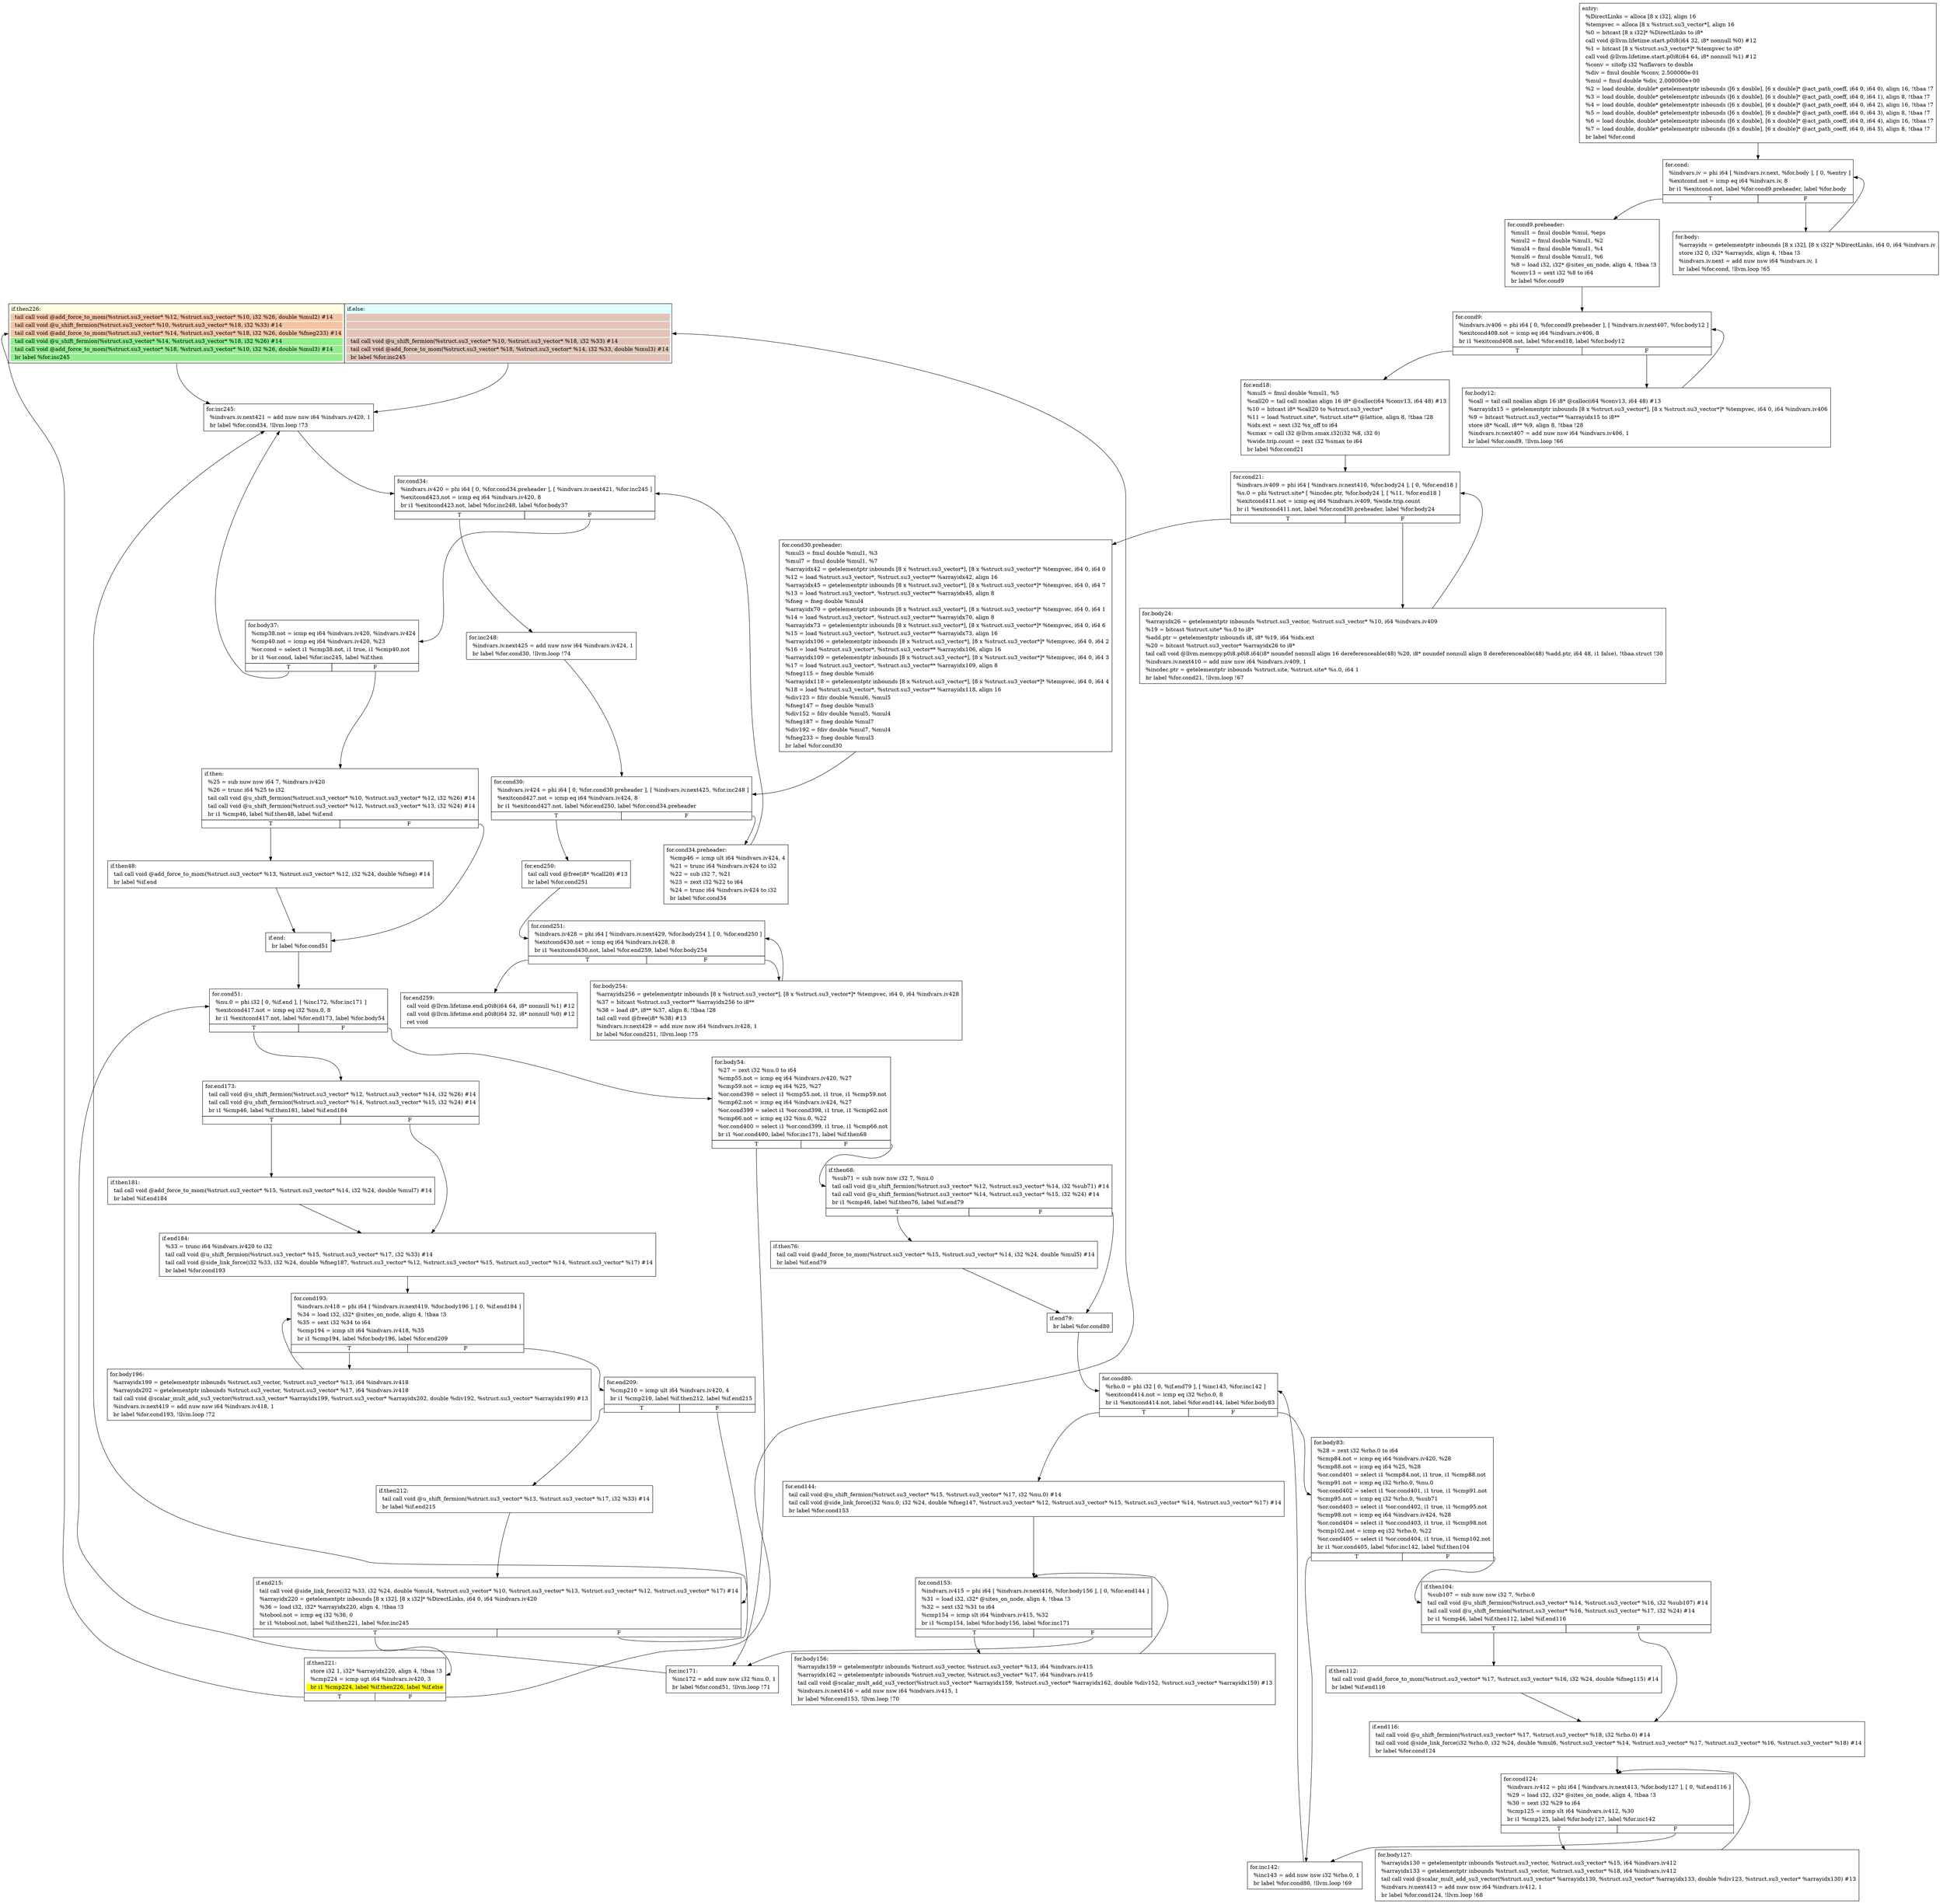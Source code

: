 digraph {
m_bb0 [shape = none, label  = <<table border="0" cellspacing="0">
<tr><td port="f1" border="1" colspan="2"><table bgcolor="LightYellow" border="0">
<tr><td align="left">if.then226:</td></tr>
<tr><td bgcolor="#e8765c70" align="left">  tail call void @add_force_to_mom(%struct.su3_vector* %12, %struct.su3_vector* %10, i32 %26, double %mul2) #14</td></tr>
<tr><td bgcolor="#e8765c70" align="left">  tail call void @u_shift_fermion(%struct.su3_vector* %10, %struct.su3_vector* %18, i32 %33) #14</td></tr>
<tr><td bgcolor="#e8765c70" align="left">  tail call void @add_force_to_mom(%struct.su3_vector* %14, %struct.su3_vector* %18, i32 %26, double %fneg233) #14</td></tr>
<tr><td bgcolor="lightgreen" align="left">  tail call void @u_shift_fermion(%struct.su3_vector* %14, %struct.su3_vector* %18, i32 %26) #14</td></tr>
<tr><td bgcolor="lightgreen" align="left">  tail call void @add_force_to_mom(%struct.su3_vector* %18, %struct.su3_vector* %10, i32 %26, double %mul3) #14</td></tr>
<tr><td bgcolor="lightgreen" align="left">  br label %for.inc245</td></tr>
</table>
</td>
<td port="f2" border="1" colspan="2"><table bgcolor="LightCyan" border="0">
<tr><td align="left">if.else:</td></tr>
<tr><td bgcolor="#e8765c70" align="left"> </td></tr>
<tr><td bgcolor="#e8765c70" align="left"> </td></tr>
<tr><td bgcolor="#e8765c70" align="left"> </td></tr>
<tr><td bgcolor="#e8765c70" align="left">  tail call void @u_shift_fermion(%struct.su3_vector* %10, %struct.su3_vector* %18, i32 %33) #14</td></tr>
<tr><td bgcolor="#e8765c70" align="left">  tail call void @add_force_to_mom(%struct.su3_vector* %18, %struct.su3_vector* %14, i32 %33, double %mul3) #14</td></tr>
<tr><td bgcolor="#e8765c70" align="left">  br label %for.inc245</td></tr>
</table>
</td></tr>
</table>> ]
f_bb0 [shape = none, label  = <<table  border="0" cellspacing="0">
<tr><td port="f" border="1"><table border="0">
<tr><td align="left">entry:</td></tr>
<tr><td align="left">  %DirectLinks = alloca [8 x i32], align 16</td></tr>
<tr><td align="left">  %tempvec = alloca [8 x %struct.su3_vector*], align 16</td></tr>
<tr><td align="left">  %0 = bitcast [8 x i32]* %DirectLinks to i8*</td></tr>
<tr><td align="left">  call void @llvm.lifetime.start.p0i8(i64 32, i8* nonnull %0) #12</td></tr>
<tr><td align="left">  %1 = bitcast [8 x %struct.su3_vector*]* %tempvec to i8*</td></tr>
<tr><td align="left">  call void @llvm.lifetime.start.p0i8(i64 64, i8* nonnull %1) #12</td></tr>
<tr><td align="left">  %conv = sitofp i32 %nflavors to double</td></tr>
<tr><td align="left">  %div = fmul double %conv, 2.500000e-01</td></tr>
<tr><td align="left">  %mul = fmul double %div, 2.000000e+00</td></tr>
<tr><td align="left">  %2 = load double, double* getelementptr inbounds ([6 x double], [6 x double]* @act_path_coeff, i64 0, i64 0), align 16, !tbaa !7</td></tr>
<tr><td align="left">  %3 = load double, double* getelementptr inbounds ([6 x double], [6 x double]* @act_path_coeff, i64 0, i64 1), align 8, !tbaa !7</td></tr>
<tr><td align="left">  %4 = load double, double* getelementptr inbounds ([6 x double], [6 x double]* @act_path_coeff, i64 0, i64 2), align 16, !tbaa !7</td></tr>
<tr><td align="left">  %5 = load double, double* getelementptr inbounds ([6 x double], [6 x double]* @act_path_coeff, i64 0, i64 3), align 8, !tbaa !7</td></tr>
<tr><td align="left">  %6 = load double, double* getelementptr inbounds ([6 x double], [6 x double]* @act_path_coeff, i64 0, i64 4), align 16, !tbaa !7</td></tr>
<tr><td align="left">  %7 = load double, double* getelementptr inbounds ([6 x double], [6 x double]* @act_path_coeff, i64 0, i64 5), align 8, !tbaa !7</td></tr>
<tr><td align="left">  br label %for.cond</td></tr>
</table>
</td></tr>
</table>> ]
f_bb1 [shape = none, label  = <<table  border="0" cellspacing="0">
<tr><td port="f" border="1" colspan="2"><table border="0">
<tr><td align="left">for.cond:</td></tr>
<tr><td align="left">  %indvars.iv = phi i64 [ %indvars.iv.next, %for.body ], [ 0, %entry ]</td></tr>
<tr><td align="left">  %exitcond.not = icmp eq i64 %indvars.iv, 8</td></tr>
<tr><td align="left">  br i1 %exitcond.not, label %for.cond9.preheader, label %for.body</td></tr>
</table>
</td></tr>
<tr><td border="1" port="fT">T</td><td border="1" port="fF">F</td></tr>
</table>> ]
f_bb2 [shape = none, label  = <<table  border="0" cellspacing="0">
<tr><td port="f" border="1"><table border="0">
<tr><td align="left">for.cond9.preheader:</td></tr>
<tr><td align="left">  %mul1 = fmul double %mul, %eps</td></tr>
<tr><td align="left">  %mul2 = fmul double %mul1, %2</td></tr>
<tr><td align="left">  %mul4 = fmul double %mul1, %4</td></tr>
<tr><td align="left">  %mul6 = fmul double %mul1, %6</td></tr>
<tr><td align="left">  %8 = load i32, i32* @sites_on_node, align 4, !tbaa !3</td></tr>
<tr><td align="left">  %conv13 = sext i32 %8 to i64</td></tr>
<tr><td align="left">  br label %for.cond9</td></tr>
</table>
</td></tr>
</table>> ]
f_bb3 [shape = none, label  = <<table  border="0" cellspacing="0">
<tr><td port="f" border="1"><table border="0">
<tr><td align="left">for.body:</td></tr>
<tr><td align="left">  %arrayidx = getelementptr inbounds [8 x i32], [8 x i32]* %DirectLinks, i64 0, i64 %indvars.iv</td></tr>
<tr><td align="left">  store i32 0, i32* %arrayidx, align 4, !tbaa !3</td></tr>
<tr><td align="left">  %indvars.iv.next = add nuw nsw i64 %indvars.iv, 1</td></tr>
<tr><td align="left">  br label %for.cond, !llvm.loop !65</td></tr>
</table>
</td></tr>
</table>> ]
f_bb4 [shape = none, label  = <<table  border="0" cellspacing="0">
<tr><td port="f" border="1" colspan="2"><table border="0">
<tr><td align="left">for.cond9:</td></tr>
<tr><td align="left">  %indvars.iv406 = phi i64 [ 0, %for.cond9.preheader ], [ %indvars.iv.next407, %for.body12 ]</td></tr>
<tr><td align="left">  %exitcond408.not = icmp eq i64 %indvars.iv406, 8</td></tr>
<tr><td align="left">  br i1 %exitcond408.not, label %for.end18, label %for.body12</td></tr>
</table>
</td></tr>
<tr><td border="1" port="fT">T</td><td border="1" port="fF">F</td></tr>
</table>> ]
f_bb5 [shape = none, label  = <<table  border="0" cellspacing="0">
<tr><td port="f" border="1"><table border="0">
<tr><td align="left">for.body12:</td></tr>
<tr><td align="left">  %call = tail call noalias align 16 i8* @calloc(i64 %conv13, i64 48) #13</td></tr>
<tr><td align="left">  %arrayidx15 = getelementptr inbounds [8 x %struct.su3_vector*], [8 x %struct.su3_vector*]* %tempvec, i64 0, i64 %indvars.iv406</td></tr>
<tr><td align="left">  %9 = bitcast %struct.su3_vector** %arrayidx15 to i8**</td></tr>
<tr><td align="left">  store i8* %call, i8** %9, align 8, !tbaa !28</td></tr>
<tr><td align="left">  %indvars.iv.next407 = add nuw nsw i64 %indvars.iv406, 1</td></tr>
<tr><td align="left">  br label %for.cond9, !llvm.loop !66</td></tr>
</table>
</td></tr>
</table>> ]
f_bb6 [shape = none, label  = <<table  border="0" cellspacing="0">
<tr><td port="f" border="1"><table border="0">
<tr><td align="left">for.end18:</td></tr>
<tr><td align="left">  %mul5 = fmul double %mul1, %5</td></tr>
<tr><td align="left">  %call20 = tail call noalias align 16 i8* @calloc(i64 %conv13, i64 48) #13</td></tr>
<tr><td align="left">  %10 = bitcast i8* %call20 to %struct.su3_vector*</td></tr>
<tr><td align="left">  %11 = load %struct.site*, %struct.site** @lattice, align 8, !tbaa !28</td></tr>
<tr><td align="left">  %idx.ext = sext i32 %x_off to i64</td></tr>
<tr><td align="left">  %smax = call i32 @llvm.smax.i32(i32 %8, i32 0)</td></tr>
<tr><td align="left">  %wide.trip.count = zext i32 %smax to i64</td></tr>
<tr><td align="left">  br label %for.cond21</td></tr>
</table>
</td></tr>
</table>> ]
f_bb7 [shape = none, label  = <<table  border="0" cellspacing="0">
<tr><td port="f" border="1" colspan="2"><table border="0">
<tr><td align="left">for.cond21:</td></tr>
<tr><td align="left">  %indvars.iv409 = phi i64 [ %indvars.iv.next410, %for.body24 ], [ 0, %for.end18 ]</td></tr>
<tr><td align="left">  %s.0 = phi %struct.site* [ %incdec.ptr, %for.body24 ], [ %11, %for.end18 ]</td></tr>
<tr><td align="left">  %exitcond411.not = icmp eq i64 %indvars.iv409, %wide.trip.count</td></tr>
<tr><td align="left">  br i1 %exitcond411.not, label %for.cond30.preheader, label %for.body24</td></tr>
</table>
</td></tr>
<tr><td border="1" port="fT">T</td><td border="1" port="fF">F</td></tr>
</table>> ]
f_bb8 [shape = none, label  = <<table  border="0" cellspacing="0">
<tr><td port="f" border="1"><table border="0">
<tr><td align="left">for.cond30.preheader:</td></tr>
<tr><td align="left">  %mul3 = fmul double %mul1, %3</td></tr>
<tr><td align="left">  %mul7 = fmul double %mul1, %7</td></tr>
<tr><td align="left">  %arrayidx42 = getelementptr inbounds [8 x %struct.su3_vector*], [8 x %struct.su3_vector*]* %tempvec, i64 0, i64 0</td></tr>
<tr><td align="left">  %12 = load %struct.su3_vector*, %struct.su3_vector** %arrayidx42, align 16</td></tr>
<tr><td align="left">  %arrayidx45 = getelementptr inbounds [8 x %struct.su3_vector*], [8 x %struct.su3_vector*]* %tempvec, i64 0, i64 7</td></tr>
<tr><td align="left">  %13 = load %struct.su3_vector*, %struct.su3_vector** %arrayidx45, align 8</td></tr>
<tr><td align="left">  %fneg = fneg double %mul4</td></tr>
<tr><td align="left">  %arrayidx70 = getelementptr inbounds [8 x %struct.su3_vector*], [8 x %struct.su3_vector*]* %tempvec, i64 0, i64 1</td></tr>
<tr><td align="left">  %14 = load %struct.su3_vector*, %struct.su3_vector** %arrayidx70, align 8</td></tr>
<tr><td align="left">  %arrayidx73 = getelementptr inbounds [8 x %struct.su3_vector*], [8 x %struct.su3_vector*]* %tempvec, i64 0, i64 6</td></tr>
<tr><td align="left">  %15 = load %struct.su3_vector*, %struct.su3_vector** %arrayidx73, align 16</td></tr>
<tr><td align="left">  %arrayidx106 = getelementptr inbounds [8 x %struct.su3_vector*], [8 x %struct.su3_vector*]* %tempvec, i64 0, i64 2</td></tr>
<tr><td align="left">  %16 = load %struct.su3_vector*, %struct.su3_vector** %arrayidx106, align 16</td></tr>
<tr><td align="left">  %arrayidx109 = getelementptr inbounds [8 x %struct.su3_vector*], [8 x %struct.su3_vector*]* %tempvec, i64 0, i64 3</td></tr>
<tr><td align="left">  %17 = load %struct.su3_vector*, %struct.su3_vector** %arrayidx109, align 8</td></tr>
<tr><td align="left">  %fneg115 = fneg double %mul6</td></tr>
<tr><td align="left">  %arrayidx118 = getelementptr inbounds [8 x %struct.su3_vector*], [8 x %struct.su3_vector*]* %tempvec, i64 0, i64 4</td></tr>
<tr><td align="left">  %18 = load %struct.su3_vector*, %struct.su3_vector** %arrayidx118, align 16</td></tr>
<tr><td align="left">  %div123 = fdiv double %mul6, %mul5</td></tr>
<tr><td align="left">  %fneg147 = fneg double %mul5</td></tr>
<tr><td align="left">  %div152 = fdiv double %mul5, %mul4</td></tr>
<tr><td align="left">  %fneg187 = fneg double %mul7</td></tr>
<tr><td align="left">  %div192 = fdiv double %mul7, %mul4</td></tr>
<tr><td align="left">  %fneg233 = fneg double %mul3</td></tr>
<tr><td align="left">  br label %for.cond30</td></tr>
</table>
</td></tr>
</table>> ]
f_bb9 [shape = none, label  = <<table  border="0" cellspacing="0">
<tr><td port="f" border="1"><table border="0">
<tr><td align="left">for.body24:</td></tr>
<tr><td align="left">  %arrayidx26 = getelementptr inbounds %struct.su3_vector, %struct.su3_vector* %10, i64 %indvars.iv409</td></tr>
<tr><td align="left">  %19 = bitcast %struct.site* %s.0 to i8*</td></tr>
<tr><td align="left">  %add.ptr = getelementptr inbounds i8, i8* %19, i64 %idx.ext</td></tr>
<tr><td align="left">  %20 = bitcast %struct.su3_vector* %arrayidx26 to i8*</td></tr>
<tr><td align="left">  tail call void @llvm.memcpy.p0i8.p0i8.i64(i8* noundef nonnull align 16 dereferenceable(48) %20, i8* noundef nonnull align 8 dereferenceable(48) %add.ptr, i64 48, i1 false), !tbaa.struct !30</td></tr>
<tr><td align="left">  %indvars.iv.next410 = add nuw nsw i64 %indvars.iv409, 1</td></tr>
<tr><td align="left">  %incdec.ptr = getelementptr inbounds %struct.site, %struct.site* %s.0, i64 1</td></tr>
<tr><td align="left">  br label %for.cond21, !llvm.loop !67</td></tr>
</table>
</td></tr>
</table>> ]
f_bb10 [shape = none, label  = <<table  border="0" cellspacing="0">
<tr><td port="f" border="1" colspan="2"><table border="0">
<tr><td align="left">for.cond30:</td></tr>
<tr><td align="left">  %indvars.iv424 = phi i64 [ 0, %for.cond30.preheader ], [ %indvars.iv.next425, %for.inc248 ]</td></tr>
<tr><td align="left">  %exitcond427.not = icmp eq i64 %indvars.iv424, 8</td></tr>
<tr><td align="left">  br i1 %exitcond427.not, label %for.end250, label %for.cond34.preheader</td></tr>
</table>
</td></tr>
<tr><td border="1" port="fT">T</td><td border="1" port="fF">F</td></tr>
</table>> ]
f_bb11 [shape = none, label  = <<table  border="0" cellspacing="0">
<tr><td port="f" border="1"><table border="0">
<tr><td align="left">for.cond34.preheader:</td></tr>
<tr><td align="left">  %cmp46 = icmp ult i64 %indvars.iv424, 4</td></tr>
<tr><td align="left">  %21 = trunc i64 %indvars.iv424 to i32</td></tr>
<tr><td align="left">  %22 = sub i32 7, %21</td></tr>
<tr><td align="left">  %23 = zext i32 %22 to i64</td></tr>
<tr><td align="left">  %24 = trunc i64 %indvars.iv424 to i32</td></tr>
<tr><td align="left">  br label %for.cond34</td></tr>
</table>
</td></tr>
</table>> ]
f_bb12 [shape = none, label  = <<table  border="0" cellspacing="0">
<tr><td port="f" border="1" colspan="2"><table border="0">
<tr><td align="left">for.cond34:</td></tr>
<tr><td align="left">  %indvars.iv420 = phi i64 [ 0, %for.cond34.preheader ], [ %indvars.iv.next421, %for.inc245 ]</td></tr>
<tr><td align="left">  %exitcond423.not = icmp eq i64 %indvars.iv420, 8</td></tr>
<tr><td align="left">  br i1 %exitcond423.not, label %for.inc248, label %for.body37</td></tr>
</table>
</td></tr>
<tr><td border="1" port="fT">T</td><td border="1" port="fF">F</td></tr>
</table>> ]
f_bb13 [shape = none, label  = <<table  border="0" cellspacing="0">
<tr><td port="f" border="1" colspan="2"><table border="0">
<tr><td align="left">for.body37:</td></tr>
<tr><td align="left">  %cmp38.not = icmp eq i64 %indvars.iv420, %indvars.iv424</td></tr>
<tr><td align="left">  %cmp40.not = icmp eq i64 %indvars.iv420, %23</td></tr>
<tr><td align="left">  %or.cond = select i1 %cmp38.not, i1 true, i1 %cmp40.not</td></tr>
<tr><td align="left">  br i1 %or.cond, label %for.inc245, label %if.then</td></tr>
</table>
</td></tr>
<tr><td border="1" port="fT">T</td><td border="1" port="fF">F</td></tr>
</table>> ]
f_bb14 [shape = none, label  = <<table  border="0" cellspacing="0">
<tr><td port="f" border="1" colspan="2"><table border="0">
<tr><td align="left">if.then:</td></tr>
<tr><td align="left">  %25 = sub nuw nsw i64 7, %indvars.iv420</td></tr>
<tr><td align="left">  %26 = trunc i64 %25 to i32</td></tr>
<tr><td align="left">  tail call void @u_shift_fermion(%struct.su3_vector* %10, %struct.su3_vector* %12, i32 %26) #14</td></tr>
<tr><td align="left">  tail call void @u_shift_fermion(%struct.su3_vector* %12, %struct.su3_vector* %13, i32 %24) #14</td></tr>
<tr><td align="left">  br i1 %cmp46, label %if.then48, label %if.end</td></tr>
</table>
</td></tr>
<tr><td border="1" port="fT">T</td><td border="1" port="fF">F</td></tr>
</table>> ]
f_bb15 [shape = none, label  = <<table  border="0" cellspacing="0">
<tr><td port="f" border="1"><table border="0">
<tr><td align="left">if.then48:</td></tr>
<tr><td align="left">  tail call void @add_force_to_mom(%struct.su3_vector* %13, %struct.su3_vector* %12, i32 %24, double %fneg) #14</td></tr>
<tr><td align="left">  br label %if.end</td></tr>
</table>
</td></tr>
</table>> ]
f_bb16 [shape = none, label  = <<table  border="0" cellspacing="0">
<tr><td port="f" border="1"><table border="0">
<tr><td align="left">if.end:</td></tr>
<tr><td align="left">  br label %for.cond51</td></tr>
</table>
</td></tr>
</table>> ]
f_bb17 [shape = none, label  = <<table  border="0" cellspacing="0">
<tr><td port="f" border="1" colspan="2"><table border="0">
<tr><td align="left">for.cond51:</td></tr>
<tr><td align="left">  %nu.0 = phi i32 [ 0, %if.end ], [ %inc172, %for.inc171 ]</td></tr>
<tr><td align="left">  %exitcond417.not = icmp eq i32 %nu.0, 8</td></tr>
<tr><td align="left">  br i1 %exitcond417.not, label %for.end173, label %for.body54</td></tr>
</table>
</td></tr>
<tr><td border="1" port="fT">T</td><td border="1" port="fF">F</td></tr>
</table>> ]
f_bb18 [shape = none, label  = <<table  border="0" cellspacing="0">
<tr><td port="f" border="1" colspan="2"><table border="0">
<tr><td align="left">for.body54:</td></tr>
<tr><td align="left">  %27 = zext i32 %nu.0 to i64</td></tr>
<tr><td align="left">  %cmp55.not = icmp eq i64 %indvars.iv420, %27</td></tr>
<tr><td align="left">  %cmp59.not = icmp eq i64 %25, %27</td></tr>
<tr><td align="left">  %or.cond398 = select i1 %cmp55.not, i1 true, i1 %cmp59.not</td></tr>
<tr><td align="left">  %cmp62.not = icmp eq i64 %indvars.iv424, %27</td></tr>
<tr><td align="left">  %or.cond399 = select i1 %or.cond398, i1 true, i1 %cmp62.not</td></tr>
<tr><td align="left">  %cmp66.not = icmp eq i32 %nu.0, %22</td></tr>
<tr><td align="left">  %or.cond400 = select i1 %or.cond399, i1 true, i1 %cmp66.not</td></tr>
<tr><td align="left">  br i1 %or.cond400, label %for.inc171, label %if.then68</td></tr>
</table>
</td></tr>
<tr><td border="1" port="fT">T</td><td border="1" port="fF">F</td></tr>
</table>> ]
f_bb19 [shape = none, label  = <<table  border="0" cellspacing="0">
<tr><td port="f" border="1" colspan="2"><table border="0">
<tr><td align="left">if.then68:</td></tr>
<tr><td align="left">  %sub71 = sub nuw nsw i32 7, %nu.0</td></tr>
<tr><td align="left">  tail call void @u_shift_fermion(%struct.su3_vector* %12, %struct.su3_vector* %14, i32 %sub71) #14</td></tr>
<tr><td align="left">  tail call void @u_shift_fermion(%struct.su3_vector* %14, %struct.su3_vector* %15, i32 %24) #14</td></tr>
<tr><td align="left">  br i1 %cmp46, label %if.then76, label %if.end79</td></tr>
</table>
</td></tr>
<tr><td border="1" port="fT">T</td><td border="1" port="fF">F</td></tr>
</table>> ]
f_bb20 [shape = none, label  = <<table  border="0" cellspacing="0">
<tr><td port="f" border="1"><table border="0">
<tr><td align="left">if.then76:</td></tr>
<tr><td align="left">  tail call void @add_force_to_mom(%struct.su3_vector* %15, %struct.su3_vector* %14, i32 %24, double %mul5) #14</td></tr>
<tr><td align="left">  br label %if.end79</td></tr>
</table>
</td></tr>
</table>> ]
f_bb21 [shape = none, label  = <<table  border="0" cellspacing="0">
<tr><td port="f" border="1"><table border="0">
<tr><td align="left">if.end79:</td></tr>
<tr><td align="left">  br label %for.cond80</td></tr>
</table>
</td></tr>
</table>> ]
f_bb22 [shape = none, label  = <<table  border="0" cellspacing="0">
<tr><td port="f" border="1" colspan="2"><table border="0">
<tr><td align="left">for.cond80:</td></tr>
<tr><td align="left">  %rho.0 = phi i32 [ 0, %if.end79 ], [ %inc143, %for.inc142 ]</td></tr>
<tr><td align="left">  %exitcond414.not = icmp eq i32 %rho.0, 8</td></tr>
<tr><td align="left">  br i1 %exitcond414.not, label %for.end144, label %for.body83</td></tr>
</table>
</td></tr>
<tr><td border="1" port="fT">T</td><td border="1" port="fF">F</td></tr>
</table>> ]
f_bb23 [shape = none, label  = <<table  border="0" cellspacing="0">
<tr><td port="f" border="1" colspan="2"><table border="0">
<tr><td align="left">for.body83:</td></tr>
<tr><td align="left">  %28 = zext i32 %rho.0 to i64</td></tr>
<tr><td align="left">  %cmp84.not = icmp eq i64 %indvars.iv420, %28</td></tr>
<tr><td align="left">  %cmp88.not = icmp eq i64 %25, %28</td></tr>
<tr><td align="left">  %or.cond401 = select i1 %cmp84.not, i1 true, i1 %cmp88.not</td></tr>
<tr><td align="left">  %cmp91.not = icmp eq i32 %rho.0, %nu.0</td></tr>
<tr><td align="left">  %or.cond402 = select i1 %or.cond401, i1 true, i1 %cmp91.not</td></tr>
<tr><td align="left">  %cmp95.not = icmp eq i32 %rho.0, %sub71</td></tr>
<tr><td align="left">  %or.cond403 = select i1 %or.cond402, i1 true, i1 %cmp95.not</td></tr>
<tr><td align="left">  %cmp98.not = icmp eq i64 %indvars.iv424, %28</td></tr>
<tr><td align="left">  %or.cond404 = select i1 %or.cond403, i1 true, i1 %cmp98.not</td></tr>
<tr><td align="left">  %cmp102.not = icmp eq i32 %rho.0, %22</td></tr>
<tr><td align="left">  %or.cond405 = select i1 %or.cond404, i1 true, i1 %cmp102.not</td></tr>
<tr><td align="left">  br i1 %or.cond405, label %for.inc142, label %if.then104</td></tr>
</table>
</td></tr>
<tr><td border="1" port="fT">T</td><td border="1" port="fF">F</td></tr>
</table>> ]
f_bb24 [shape = none, label  = <<table  border="0" cellspacing="0">
<tr><td port="f" border="1" colspan="2"><table border="0">
<tr><td align="left">if.then104:</td></tr>
<tr><td align="left">  %sub107 = sub nuw nsw i32 7, %rho.0</td></tr>
<tr><td align="left">  tail call void @u_shift_fermion(%struct.su3_vector* %14, %struct.su3_vector* %16, i32 %sub107) #14</td></tr>
<tr><td align="left">  tail call void @u_shift_fermion(%struct.su3_vector* %16, %struct.su3_vector* %17, i32 %24) #14</td></tr>
<tr><td align="left">  br i1 %cmp46, label %if.then112, label %if.end116</td></tr>
</table>
</td></tr>
<tr><td border="1" port="fT">T</td><td border="1" port="fF">F</td></tr>
</table>> ]
f_bb25 [shape = none, label  = <<table  border="0" cellspacing="0">
<tr><td port="f" border="1"><table border="0">
<tr><td align="left">if.then112:</td></tr>
<tr><td align="left">  tail call void @add_force_to_mom(%struct.su3_vector* %17, %struct.su3_vector* %16, i32 %24, double %fneg115) #14</td></tr>
<tr><td align="left">  br label %if.end116</td></tr>
</table>
</td></tr>
</table>> ]
f_bb26 [shape = none, label  = <<table  border="0" cellspacing="0">
<tr><td port="f" border="1"><table border="0">
<tr><td align="left">if.end116:</td></tr>
<tr><td align="left">  tail call void @u_shift_fermion(%struct.su3_vector* %17, %struct.su3_vector* %18, i32 %rho.0) #14</td></tr>
<tr><td align="left">  tail call void @side_link_force(i32 %rho.0, i32 %24, double %mul6, %struct.su3_vector* %14, %struct.su3_vector* %17, %struct.su3_vector* %16, %struct.su3_vector* %18) #14</td></tr>
<tr><td align="left">  br label %for.cond124</td></tr>
</table>
</td></tr>
</table>> ]
f_bb27 [shape = none, label  = <<table  border="0" cellspacing="0">
<tr><td port="f" border="1" colspan="2"><table border="0">
<tr><td align="left">for.cond124:</td></tr>
<tr><td align="left">  %indvars.iv412 = phi i64 [ %indvars.iv.next413, %for.body127 ], [ 0, %if.end116 ]</td></tr>
<tr><td align="left">  %29 = load i32, i32* @sites_on_node, align 4, !tbaa !3</td></tr>
<tr><td align="left">  %30 = sext i32 %29 to i64</td></tr>
<tr><td align="left">  %cmp125 = icmp slt i64 %indvars.iv412, %30</td></tr>
<tr><td align="left">  br i1 %cmp125, label %for.body127, label %for.inc142</td></tr>
</table>
</td></tr>
<tr><td border="1" port="fT">T</td><td border="1" port="fF">F</td></tr>
</table>> ]
f_bb28 [shape = none, label  = <<table  border="0" cellspacing="0">
<tr><td port="f" border="1"><table border="0">
<tr><td align="left">for.body127:</td></tr>
<tr><td align="left">  %arrayidx130 = getelementptr inbounds %struct.su3_vector, %struct.su3_vector* %15, i64 %indvars.iv412</td></tr>
<tr><td align="left">  %arrayidx133 = getelementptr inbounds %struct.su3_vector, %struct.su3_vector* %18, i64 %indvars.iv412</td></tr>
<tr><td align="left">  tail call void @scalar_mult_add_su3_vector(%struct.su3_vector* %arrayidx130, %struct.su3_vector* %arrayidx133, double %div123, %struct.su3_vector* %arrayidx130) #13</td></tr>
<tr><td align="left">  %indvars.iv.next413 = add nuw nsw i64 %indvars.iv412, 1</td></tr>
<tr><td align="left">  br label %for.cond124, !llvm.loop !68</td></tr>
</table>
</td></tr>
</table>> ]
f_bb29 [shape = none, label  = <<table  border="0" cellspacing="0">
<tr><td port="f" border="1"><table border="0">
<tr><td align="left">for.inc142:</td></tr>
<tr><td align="left">  %inc143 = add nuw nsw i32 %rho.0, 1</td></tr>
<tr><td align="left">  br label %for.cond80, !llvm.loop !69</td></tr>
</table>
</td></tr>
</table>> ]
f_bb30 [shape = none, label  = <<table  border="0" cellspacing="0">
<tr><td port="f" border="1"><table border="0">
<tr><td align="left">for.end144:</td></tr>
<tr><td align="left">  tail call void @u_shift_fermion(%struct.su3_vector* %15, %struct.su3_vector* %17, i32 %nu.0) #14</td></tr>
<tr><td align="left">  tail call void @side_link_force(i32 %nu.0, i32 %24, double %fneg147, %struct.su3_vector* %12, %struct.su3_vector* %15, %struct.su3_vector* %14, %struct.su3_vector* %17) #14</td></tr>
<tr><td align="left">  br label %for.cond153</td></tr>
</table>
</td></tr>
</table>> ]
f_bb31 [shape = none, label  = <<table  border="0" cellspacing="0">
<tr><td port="f" border="1" colspan="2"><table border="0">
<tr><td align="left">for.cond153:</td></tr>
<tr><td align="left">  %indvars.iv415 = phi i64 [ %indvars.iv.next416, %for.body156 ], [ 0, %for.end144 ]</td></tr>
<tr><td align="left">  %31 = load i32, i32* @sites_on_node, align 4, !tbaa !3</td></tr>
<tr><td align="left">  %32 = sext i32 %31 to i64</td></tr>
<tr><td align="left">  %cmp154 = icmp slt i64 %indvars.iv415, %32</td></tr>
<tr><td align="left">  br i1 %cmp154, label %for.body156, label %for.inc171</td></tr>
</table>
</td></tr>
<tr><td border="1" port="fT">T</td><td border="1" port="fF">F</td></tr>
</table>> ]
f_bb32 [shape = none, label  = <<table  border="0" cellspacing="0">
<tr><td port="f" border="1"><table border="0">
<tr><td align="left">for.body156:</td></tr>
<tr><td align="left">  %arrayidx159 = getelementptr inbounds %struct.su3_vector, %struct.su3_vector* %13, i64 %indvars.iv415</td></tr>
<tr><td align="left">  %arrayidx162 = getelementptr inbounds %struct.su3_vector, %struct.su3_vector* %17, i64 %indvars.iv415</td></tr>
<tr><td align="left">  tail call void @scalar_mult_add_su3_vector(%struct.su3_vector* %arrayidx159, %struct.su3_vector* %arrayidx162, double %div152, %struct.su3_vector* %arrayidx159) #13</td></tr>
<tr><td align="left">  %indvars.iv.next416 = add nuw nsw i64 %indvars.iv415, 1</td></tr>
<tr><td align="left">  br label %for.cond153, !llvm.loop !70</td></tr>
</table>
</td></tr>
</table>> ]
f_bb33 [shape = none, label  = <<table  border="0" cellspacing="0">
<tr><td port="f" border="1"><table border="0">
<tr><td align="left">for.inc171:</td></tr>
<tr><td align="left">  %inc172 = add nuw nsw i32 %nu.0, 1</td></tr>
<tr><td align="left">  br label %for.cond51, !llvm.loop !71</td></tr>
</table>
</td></tr>
</table>> ]
f_bb34 [shape = none, label  = <<table  border="0" cellspacing="0">
<tr><td port="f" border="1" colspan="2"><table border="0">
<tr><td align="left">for.end173:</td></tr>
<tr><td align="left">  tail call void @u_shift_fermion(%struct.su3_vector* %12, %struct.su3_vector* %14, i32 %26) #14</td></tr>
<tr><td align="left">  tail call void @u_shift_fermion(%struct.su3_vector* %14, %struct.su3_vector* %15, i32 %24) #14</td></tr>
<tr><td align="left">  br i1 %cmp46, label %if.then181, label %if.end184</td></tr>
</table>
</td></tr>
<tr><td border="1" port="fT">T</td><td border="1" port="fF">F</td></tr>
</table>> ]
f_bb35 [shape = none, label  = <<table  border="0" cellspacing="0">
<tr><td port="f" border="1"><table border="0">
<tr><td align="left">if.then181:</td></tr>
<tr><td align="left">  tail call void @add_force_to_mom(%struct.su3_vector* %15, %struct.su3_vector* %14, i32 %24, double %mul7) #14</td></tr>
<tr><td align="left">  br label %if.end184</td></tr>
</table>
</td></tr>
</table>> ]
f_bb36 [shape = none, label  = <<table  border="0" cellspacing="0">
<tr><td port="f" border="1"><table border="0">
<tr><td align="left">if.end184:</td></tr>
<tr><td align="left">  %33 = trunc i64 %indvars.iv420 to i32</td></tr>
<tr><td align="left">  tail call void @u_shift_fermion(%struct.su3_vector* %15, %struct.su3_vector* %17, i32 %33) #14</td></tr>
<tr><td align="left">  tail call void @side_link_force(i32 %33, i32 %24, double %fneg187, %struct.su3_vector* %12, %struct.su3_vector* %15, %struct.su3_vector* %14, %struct.su3_vector* %17) #14</td></tr>
<tr><td align="left">  br label %for.cond193</td></tr>
</table>
</td></tr>
</table>> ]
f_bb37 [shape = none, label  = <<table  border="0" cellspacing="0">
<tr><td port="f" border="1" colspan="2"><table border="0">
<tr><td align="left">for.cond193:</td></tr>
<tr><td align="left">  %indvars.iv418 = phi i64 [ %indvars.iv.next419, %for.body196 ], [ 0, %if.end184 ]</td></tr>
<tr><td align="left">  %34 = load i32, i32* @sites_on_node, align 4, !tbaa !3</td></tr>
<tr><td align="left">  %35 = sext i32 %34 to i64</td></tr>
<tr><td align="left">  %cmp194 = icmp slt i64 %indvars.iv418, %35</td></tr>
<tr><td align="left">  br i1 %cmp194, label %for.body196, label %for.end209</td></tr>
</table>
</td></tr>
<tr><td border="1" port="fT">T</td><td border="1" port="fF">F</td></tr>
</table>> ]
f_bb38 [shape = none, label  = <<table  border="0" cellspacing="0">
<tr><td port="f" border="1"><table border="0">
<tr><td align="left">for.body196:</td></tr>
<tr><td align="left">  %arrayidx199 = getelementptr inbounds %struct.su3_vector, %struct.su3_vector* %13, i64 %indvars.iv418</td></tr>
<tr><td align="left">  %arrayidx202 = getelementptr inbounds %struct.su3_vector, %struct.su3_vector* %17, i64 %indvars.iv418</td></tr>
<tr><td align="left">  tail call void @scalar_mult_add_su3_vector(%struct.su3_vector* %arrayidx199, %struct.su3_vector* %arrayidx202, double %div192, %struct.su3_vector* %arrayidx199) #13</td></tr>
<tr><td align="left">  %indvars.iv.next419 = add nuw nsw i64 %indvars.iv418, 1</td></tr>
<tr><td align="left">  br label %for.cond193, !llvm.loop !72</td></tr>
</table>
</td></tr>
</table>> ]
f_bb39 [shape = none, label  = <<table  border="0" cellspacing="0">
<tr><td port="f" border="1" colspan="2"><table border="0">
<tr><td align="left">for.end209:</td></tr>
<tr><td align="left">  %cmp210 = icmp ult i64 %indvars.iv420, 4</td></tr>
<tr><td align="left">  br i1 %cmp210, label %if.then212, label %if.end215</td></tr>
</table>
</td></tr>
<tr><td border="1" port="fT">T</td><td border="1" port="fF">F</td></tr>
</table>> ]
f_bb40 [shape = none, label  = <<table  border="0" cellspacing="0">
<tr><td port="f" border="1"><table border="0">
<tr><td align="left">if.then212:</td></tr>
<tr><td align="left">  tail call void @u_shift_fermion(%struct.su3_vector* %13, %struct.su3_vector* %17, i32 %33) #14</td></tr>
<tr><td align="left">  br label %if.end215</td></tr>
</table>
</td></tr>
</table>> ]
f_bb41 [shape = none, label  = <<table  border="0" cellspacing="0">
<tr><td port="f" border="1" colspan="2"><table border="0">
<tr><td align="left">if.end215:</td></tr>
<tr><td align="left">  tail call void @side_link_force(i32 %33, i32 %24, double %mul4, %struct.su3_vector* %10, %struct.su3_vector* %13, %struct.su3_vector* %12, %struct.su3_vector* %17) #14</td></tr>
<tr><td align="left">  %arrayidx220 = getelementptr inbounds [8 x i32], [8 x i32]* %DirectLinks, i64 0, i64 %indvars.iv420</td></tr>
<tr><td align="left">  %36 = load i32, i32* %arrayidx220, align 4, !tbaa !3</td></tr>
<tr><td align="left">  %tobool.not = icmp eq i32 %36, 0</td></tr>
<tr><td align="left">  br i1 %tobool.not, label %if.then221, label %for.inc245</td></tr>
</table>
</td></tr>
<tr><td border="1" port="fT">T</td><td border="1" port="fF">F</td></tr>
</table>> ]
f_bb42 [shape = none, label  = <<table  border="0" cellspacing="0">
<tr><td port="f" border="1" colspan="2"><table border="0">
<tr><td align="left">if.then221:</td></tr>
<tr><td align="left">  store i32 1, i32* %arrayidx220, align 4, !tbaa !3</td></tr>
<tr><td align="left">  %cmp224 = icmp ugt i64 %indvars.iv420, 3</td></tr>
<tr><td bgcolor="yellow" align="left">  br i1 %cmp224, label %if.then226, label %if.else</td></tr>
</table>
</td></tr>
<tr><td border="1" port="fT">T</td><td border="1" port="fF">F</td></tr>
</table>> ]
f_bb43 [shape = none, label  = <<table  border="0" cellspacing="0">
<tr><td port="f" border="1"><table border="0">
<tr><td align="left">for.inc245:</td></tr>
<tr><td align="left">  %indvars.iv.next421 = add nuw nsw i64 %indvars.iv420, 1</td></tr>
<tr><td align="left">  br label %for.cond34, !llvm.loop !73</td></tr>
</table>
</td></tr>
</table>> ]
f_bb44 [shape = none, label  = <<table  border="0" cellspacing="0">
<tr><td port="f" border="1"><table border="0">
<tr><td align="left">for.inc248:</td></tr>
<tr><td align="left">  %indvars.iv.next425 = add nuw nsw i64 %indvars.iv424, 1</td></tr>
<tr><td align="left">  br label %for.cond30, !llvm.loop !74</td></tr>
</table>
</td></tr>
</table>> ]
f_bb45 [shape = none, label  = <<table  border="0" cellspacing="0">
<tr><td port="f" border="1"><table border="0">
<tr><td align="left">for.end250:</td></tr>
<tr><td align="left">  tail call void @free(i8* %call20) #13</td></tr>
<tr><td align="left">  br label %for.cond251</td></tr>
</table>
</td></tr>
</table>> ]
f_bb46 [shape = none, label  = <<table  border="0" cellspacing="0">
<tr><td port="f" border="1" colspan="2"><table border="0">
<tr><td align="left">for.cond251:</td></tr>
<tr><td align="left">  %indvars.iv428 = phi i64 [ %indvars.iv.next429, %for.body254 ], [ 0, %for.end250 ]</td></tr>
<tr><td align="left">  %exitcond430.not = icmp eq i64 %indvars.iv428, 8</td></tr>
<tr><td align="left">  br i1 %exitcond430.not, label %for.end259, label %for.body254</td></tr>
</table>
</td></tr>
<tr><td border="1" port="fT">T</td><td border="1" port="fF">F</td></tr>
</table>> ]
f_bb47 [shape = none, label  = <<table  border="0" cellspacing="0">
<tr><td port="f" border="1"><table border="0">
<tr><td align="left">for.body254:</td></tr>
<tr><td align="left">  %arrayidx256 = getelementptr inbounds [8 x %struct.su3_vector*], [8 x %struct.su3_vector*]* %tempvec, i64 0, i64 %indvars.iv428</td></tr>
<tr><td align="left">  %37 = bitcast %struct.su3_vector** %arrayidx256 to i8**</td></tr>
<tr><td align="left">  %38 = load i8*, i8** %37, align 8, !tbaa !28</td></tr>
<tr><td align="left">  tail call void @free(i8* %38) #13</td></tr>
<tr><td align="left">  %indvars.iv.next429 = add nuw nsw i64 %indvars.iv428, 1</td></tr>
<tr><td align="left">  br label %for.cond251, !llvm.loop !75</td></tr>
</table>
</td></tr>
</table>> ]
f_bb48 [shape = none, label  = <<table  border="0" cellspacing="0">
<tr><td port="f" border="1"><table border="0">
<tr><td align="left">for.end259:</td></tr>
<tr><td align="left">  call void @llvm.lifetime.end.p0i8(i64 64, i8* nonnull %1) #12</td></tr>
<tr><td align="left">  call void @llvm.lifetime.end.p0i8(i64 32, i8* nonnull %0) #12</td></tr>
<tr><td align="left">  ret void</td></tr>
</table>
</td></tr>
</table>> ]
f_bb0:f -> f_bb1:f
f_bb1:fT -> f_bb2:f
f_bb1:fF -> f_bb3:f
f_bb2:f -> f_bb4:f
f_bb3:f -> f_bb1:f
f_bb4:fT -> f_bb6:f
f_bb4:fF -> f_bb5:f
f_bb5:f -> f_bb4:f
f_bb6:f -> f_bb7:f
f_bb7:fT -> f_bb8:f
f_bb7:fF -> f_bb9:f
f_bb8:f -> f_bb10:f
f_bb9:f -> f_bb7:f
f_bb10:fT -> f_bb45:f
f_bb10:fF -> f_bb11:f
f_bb11:f -> f_bb12:f
f_bb12:fT -> f_bb44:f
f_bb12:fF -> f_bb13:f
f_bb13:fT -> f_bb43:f
f_bb13:fF -> f_bb14:f
f_bb14:fT -> f_bb15:f
f_bb14:fF -> f_bb16:f
f_bb15:f -> f_bb16:f
f_bb16:f -> f_bb17:f
f_bb17:fT -> f_bb34:f
f_bb17:fF -> f_bb18:f
f_bb18:fT -> f_bb33:f
f_bb18:fF -> f_bb19:f
f_bb19:fT -> f_bb20:f
f_bb19:fF -> f_bb21:f
f_bb20:f -> f_bb21:f
f_bb21:f -> f_bb22:f
f_bb22:fT -> f_bb30:f
f_bb22:fF -> f_bb23:f
f_bb23:fT -> f_bb29:f
f_bb23:fF -> f_bb24:f
f_bb24:fT -> f_bb25:f
f_bb24:fF -> f_bb26:f
f_bb25:f -> f_bb26:f
f_bb26:f -> f_bb27:f
f_bb27:fT -> f_bb28:f
f_bb27:fF -> f_bb29:f
f_bb28:f -> f_bb27:f
f_bb29:f -> f_bb22:f
f_bb30:f -> f_bb31:f
f_bb31:fT -> f_bb32:f
f_bb31:fF -> f_bb33:f
f_bb32:f -> f_bb31:f
f_bb33:f -> f_bb17:f
f_bb34:fT -> f_bb35:f
f_bb34:fF -> f_bb36:f
f_bb35:f -> f_bb36:f
f_bb36:f -> f_bb37:f
f_bb37:fT -> f_bb38:f
f_bb37:fF -> f_bb39:f
f_bb38:f -> f_bb37:f
f_bb39:fT -> f_bb40:f
f_bb39:fF -> f_bb41:f
f_bb40:f -> f_bb41:f
f_bb41:fT -> f_bb42:f
f_bb41:fF -> f_bb43:f
f_bb42:fT -> m_bb0:f1
f_bb42:fF -> m_bb0:f2
m_bb0:f1 -> f_bb43:f
m_bb0:f2 -> f_bb43:f
f_bb43:f -> f_bb12:f
f_bb44:f -> f_bb10:f
f_bb45:f -> f_bb46:f
f_bb46:fT -> f_bb48:f
f_bb46:fF -> f_bb47:f
f_bb47:f -> f_bb46:f
}

